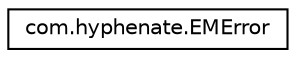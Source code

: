digraph "类继承关系图"
{
  edge [fontname="Helvetica",fontsize="10",labelfontname="Helvetica",labelfontsize="10"];
  node [fontname="Helvetica",fontsize="10",shape=record];
  rankdir="LR";
  Node1 [label="com.hyphenate.EMError",height=0.2,width=0.4,color="black", fillcolor="white", style="filled",URL="$classcom_1_1hyphenate_1_1EMError.html"];
}

